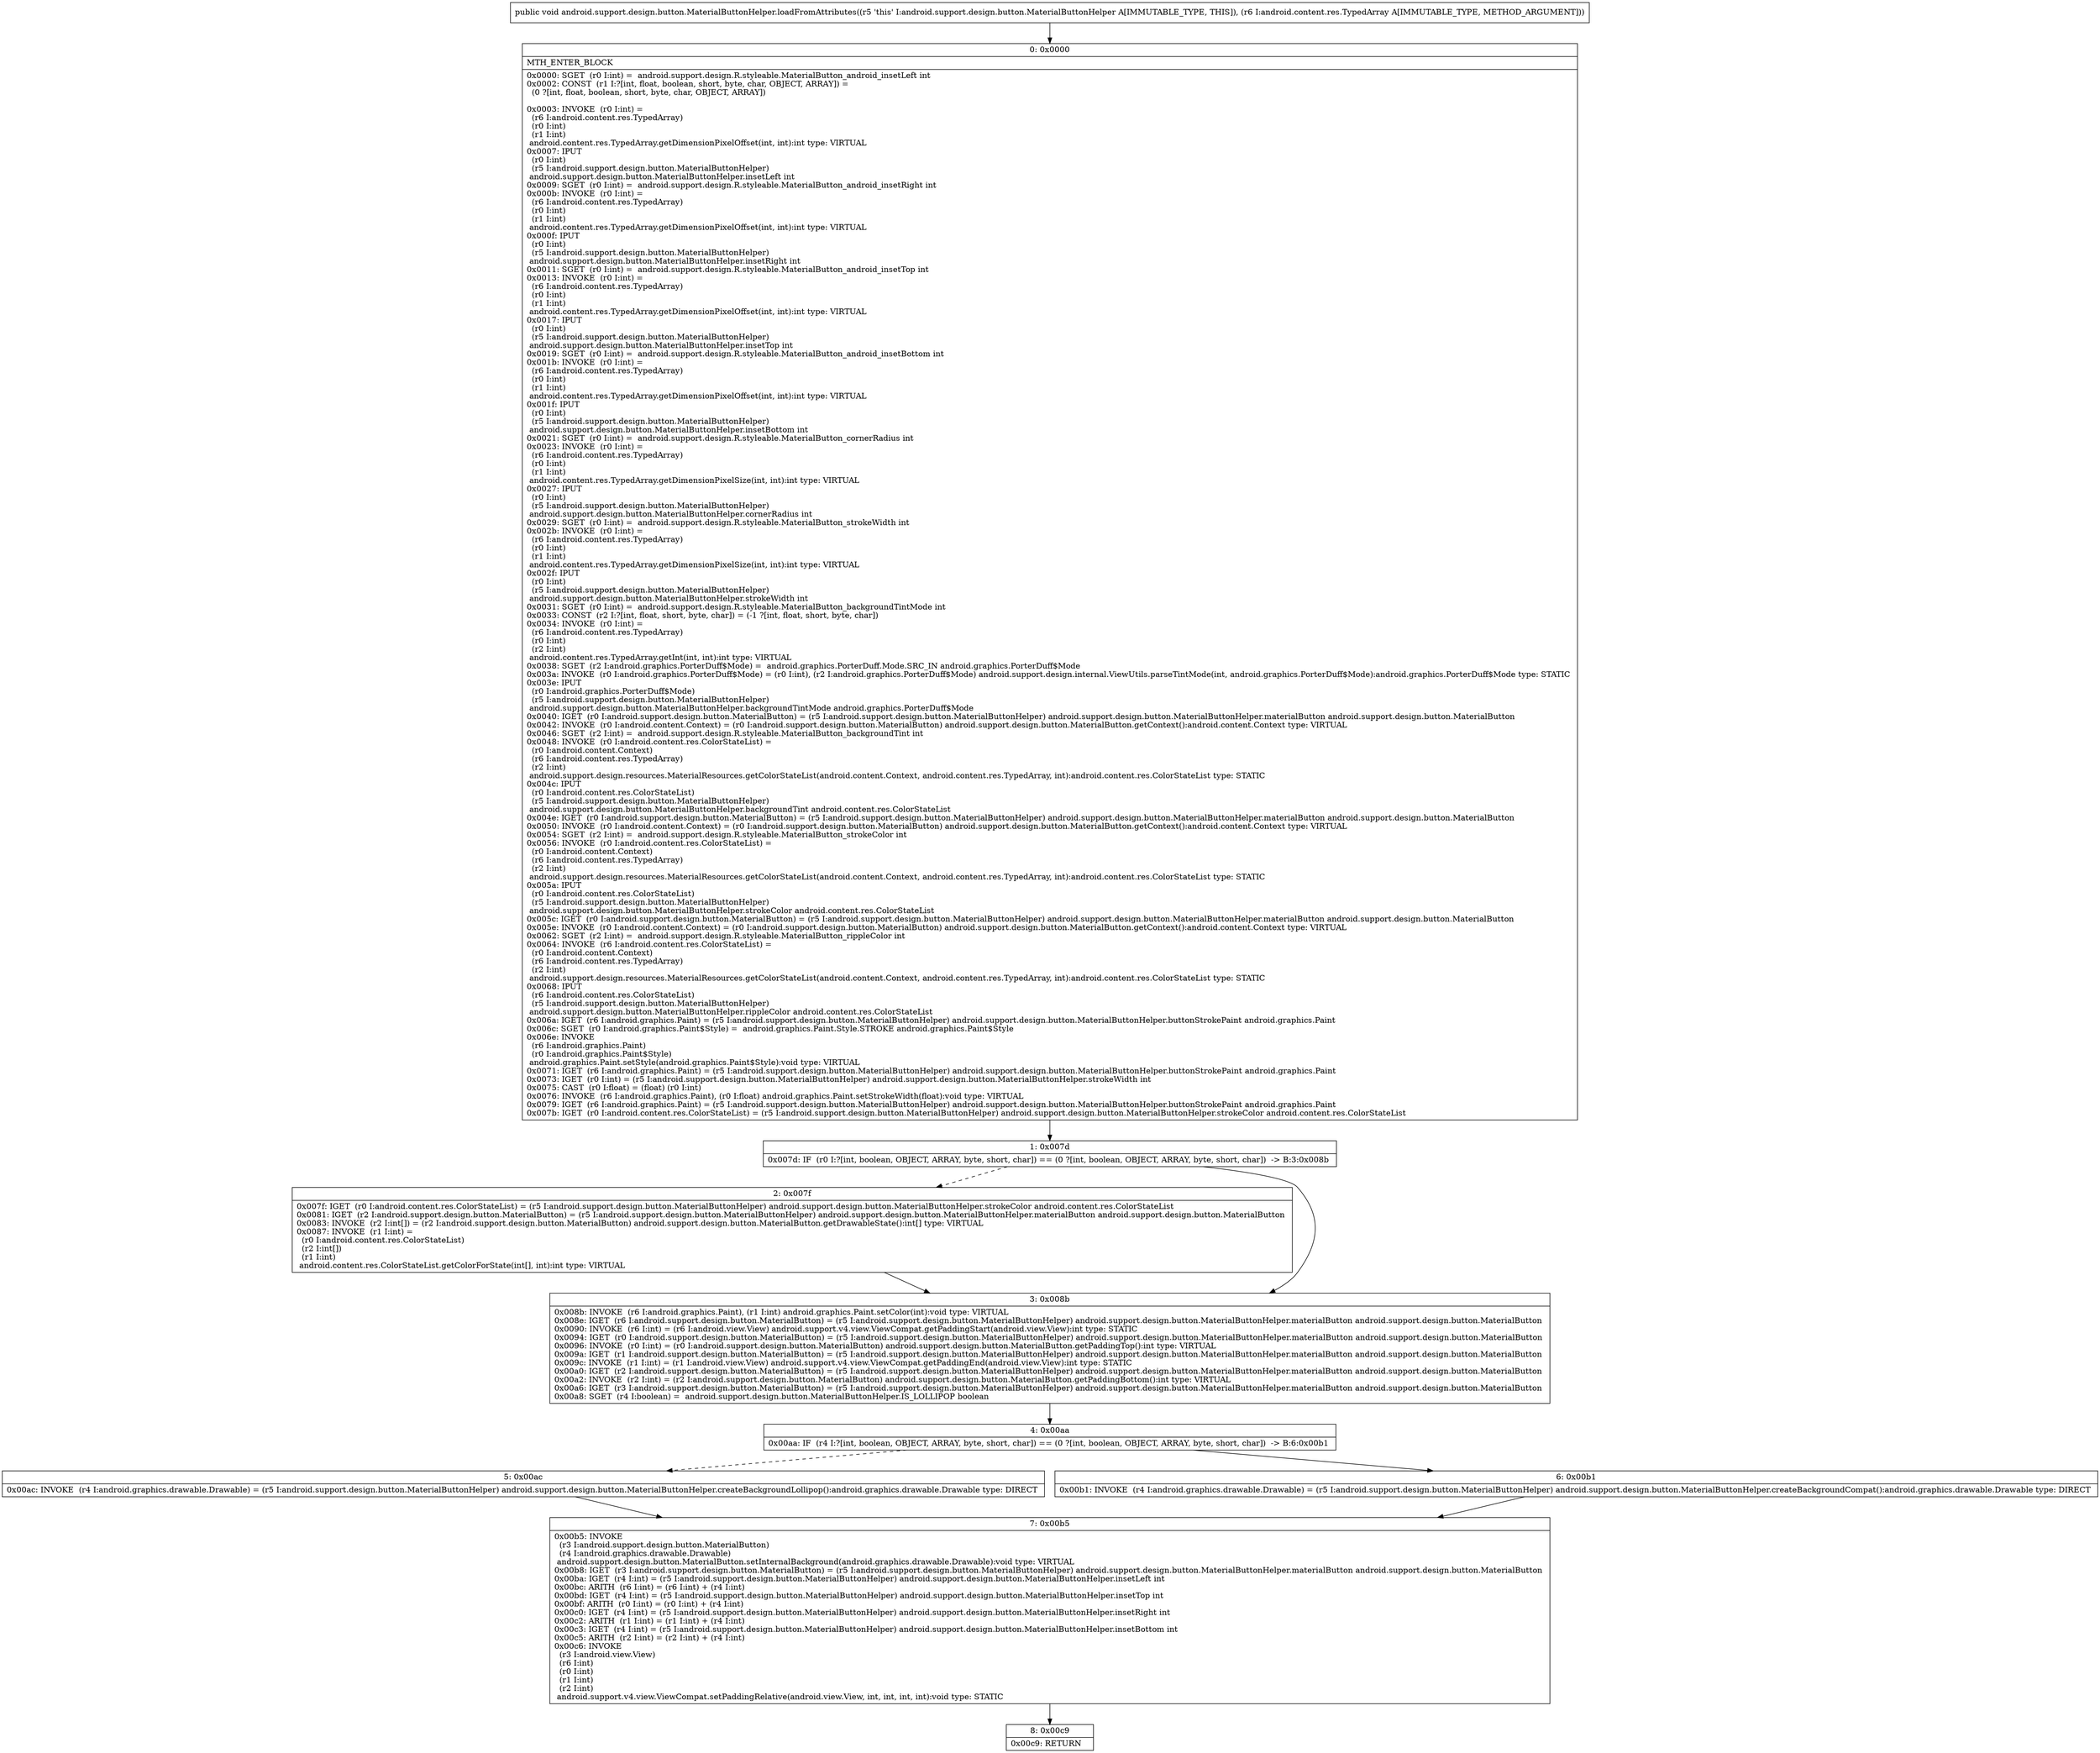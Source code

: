 digraph "CFG forandroid.support.design.button.MaterialButtonHelper.loadFromAttributes(Landroid\/content\/res\/TypedArray;)V" {
Node_0 [shape=record,label="{0\:\ 0x0000|MTH_ENTER_BLOCK\l|0x0000: SGET  (r0 I:int) =  android.support.design.R.styleable.MaterialButton_android_insetLeft int \l0x0002: CONST  (r1 I:?[int, float, boolean, short, byte, char, OBJECT, ARRAY]) = \l  (0 ?[int, float, boolean, short, byte, char, OBJECT, ARRAY])\l \l0x0003: INVOKE  (r0 I:int) = \l  (r6 I:android.content.res.TypedArray)\l  (r0 I:int)\l  (r1 I:int)\l android.content.res.TypedArray.getDimensionPixelOffset(int, int):int type: VIRTUAL \l0x0007: IPUT  \l  (r0 I:int)\l  (r5 I:android.support.design.button.MaterialButtonHelper)\l android.support.design.button.MaterialButtonHelper.insetLeft int \l0x0009: SGET  (r0 I:int) =  android.support.design.R.styleable.MaterialButton_android_insetRight int \l0x000b: INVOKE  (r0 I:int) = \l  (r6 I:android.content.res.TypedArray)\l  (r0 I:int)\l  (r1 I:int)\l android.content.res.TypedArray.getDimensionPixelOffset(int, int):int type: VIRTUAL \l0x000f: IPUT  \l  (r0 I:int)\l  (r5 I:android.support.design.button.MaterialButtonHelper)\l android.support.design.button.MaterialButtonHelper.insetRight int \l0x0011: SGET  (r0 I:int) =  android.support.design.R.styleable.MaterialButton_android_insetTop int \l0x0013: INVOKE  (r0 I:int) = \l  (r6 I:android.content.res.TypedArray)\l  (r0 I:int)\l  (r1 I:int)\l android.content.res.TypedArray.getDimensionPixelOffset(int, int):int type: VIRTUAL \l0x0017: IPUT  \l  (r0 I:int)\l  (r5 I:android.support.design.button.MaterialButtonHelper)\l android.support.design.button.MaterialButtonHelper.insetTop int \l0x0019: SGET  (r0 I:int) =  android.support.design.R.styleable.MaterialButton_android_insetBottom int \l0x001b: INVOKE  (r0 I:int) = \l  (r6 I:android.content.res.TypedArray)\l  (r0 I:int)\l  (r1 I:int)\l android.content.res.TypedArray.getDimensionPixelOffset(int, int):int type: VIRTUAL \l0x001f: IPUT  \l  (r0 I:int)\l  (r5 I:android.support.design.button.MaterialButtonHelper)\l android.support.design.button.MaterialButtonHelper.insetBottom int \l0x0021: SGET  (r0 I:int) =  android.support.design.R.styleable.MaterialButton_cornerRadius int \l0x0023: INVOKE  (r0 I:int) = \l  (r6 I:android.content.res.TypedArray)\l  (r0 I:int)\l  (r1 I:int)\l android.content.res.TypedArray.getDimensionPixelSize(int, int):int type: VIRTUAL \l0x0027: IPUT  \l  (r0 I:int)\l  (r5 I:android.support.design.button.MaterialButtonHelper)\l android.support.design.button.MaterialButtonHelper.cornerRadius int \l0x0029: SGET  (r0 I:int) =  android.support.design.R.styleable.MaterialButton_strokeWidth int \l0x002b: INVOKE  (r0 I:int) = \l  (r6 I:android.content.res.TypedArray)\l  (r0 I:int)\l  (r1 I:int)\l android.content.res.TypedArray.getDimensionPixelSize(int, int):int type: VIRTUAL \l0x002f: IPUT  \l  (r0 I:int)\l  (r5 I:android.support.design.button.MaterialButtonHelper)\l android.support.design.button.MaterialButtonHelper.strokeWidth int \l0x0031: SGET  (r0 I:int) =  android.support.design.R.styleable.MaterialButton_backgroundTintMode int \l0x0033: CONST  (r2 I:?[int, float, short, byte, char]) = (\-1 ?[int, float, short, byte, char]) \l0x0034: INVOKE  (r0 I:int) = \l  (r6 I:android.content.res.TypedArray)\l  (r0 I:int)\l  (r2 I:int)\l android.content.res.TypedArray.getInt(int, int):int type: VIRTUAL \l0x0038: SGET  (r2 I:android.graphics.PorterDuff$Mode) =  android.graphics.PorterDuff.Mode.SRC_IN android.graphics.PorterDuff$Mode \l0x003a: INVOKE  (r0 I:android.graphics.PorterDuff$Mode) = (r0 I:int), (r2 I:android.graphics.PorterDuff$Mode) android.support.design.internal.ViewUtils.parseTintMode(int, android.graphics.PorterDuff$Mode):android.graphics.PorterDuff$Mode type: STATIC \l0x003e: IPUT  \l  (r0 I:android.graphics.PorterDuff$Mode)\l  (r5 I:android.support.design.button.MaterialButtonHelper)\l android.support.design.button.MaterialButtonHelper.backgroundTintMode android.graphics.PorterDuff$Mode \l0x0040: IGET  (r0 I:android.support.design.button.MaterialButton) = (r5 I:android.support.design.button.MaterialButtonHelper) android.support.design.button.MaterialButtonHelper.materialButton android.support.design.button.MaterialButton \l0x0042: INVOKE  (r0 I:android.content.Context) = (r0 I:android.support.design.button.MaterialButton) android.support.design.button.MaterialButton.getContext():android.content.Context type: VIRTUAL \l0x0046: SGET  (r2 I:int) =  android.support.design.R.styleable.MaterialButton_backgroundTint int \l0x0048: INVOKE  (r0 I:android.content.res.ColorStateList) = \l  (r0 I:android.content.Context)\l  (r6 I:android.content.res.TypedArray)\l  (r2 I:int)\l android.support.design.resources.MaterialResources.getColorStateList(android.content.Context, android.content.res.TypedArray, int):android.content.res.ColorStateList type: STATIC \l0x004c: IPUT  \l  (r0 I:android.content.res.ColorStateList)\l  (r5 I:android.support.design.button.MaterialButtonHelper)\l android.support.design.button.MaterialButtonHelper.backgroundTint android.content.res.ColorStateList \l0x004e: IGET  (r0 I:android.support.design.button.MaterialButton) = (r5 I:android.support.design.button.MaterialButtonHelper) android.support.design.button.MaterialButtonHelper.materialButton android.support.design.button.MaterialButton \l0x0050: INVOKE  (r0 I:android.content.Context) = (r0 I:android.support.design.button.MaterialButton) android.support.design.button.MaterialButton.getContext():android.content.Context type: VIRTUAL \l0x0054: SGET  (r2 I:int) =  android.support.design.R.styleable.MaterialButton_strokeColor int \l0x0056: INVOKE  (r0 I:android.content.res.ColorStateList) = \l  (r0 I:android.content.Context)\l  (r6 I:android.content.res.TypedArray)\l  (r2 I:int)\l android.support.design.resources.MaterialResources.getColorStateList(android.content.Context, android.content.res.TypedArray, int):android.content.res.ColorStateList type: STATIC \l0x005a: IPUT  \l  (r0 I:android.content.res.ColorStateList)\l  (r5 I:android.support.design.button.MaterialButtonHelper)\l android.support.design.button.MaterialButtonHelper.strokeColor android.content.res.ColorStateList \l0x005c: IGET  (r0 I:android.support.design.button.MaterialButton) = (r5 I:android.support.design.button.MaterialButtonHelper) android.support.design.button.MaterialButtonHelper.materialButton android.support.design.button.MaterialButton \l0x005e: INVOKE  (r0 I:android.content.Context) = (r0 I:android.support.design.button.MaterialButton) android.support.design.button.MaterialButton.getContext():android.content.Context type: VIRTUAL \l0x0062: SGET  (r2 I:int) =  android.support.design.R.styleable.MaterialButton_rippleColor int \l0x0064: INVOKE  (r6 I:android.content.res.ColorStateList) = \l  (r0 I:android.content.Context)\l  (r6 I:android.content.res.TypedArray)\l  (r2 I:int)\l android.support.design.resources.MaterialResources.getColorStateList(android.content.Context, android.content.res.TypedArray, int):android.content.res.ColorStateList type: STATIC \l0x0068: IPUT  \l  (r6 I:android.content.res.ColorStateList)\l  (r5 I:android.support.design.button.MaterialButtonHelper)\l android.support.design.button.MaterialButtonHelper.rippleColor android.content.res.ColorStateList \l0x006a: IGET  (r6 I:android.graphics.Paint) = (r5 I:android.support.design.button.MaterialButtonHelper) android.support.design.button.MaterialButtonHelper.buttonStrokePaint android.graphics.Paint \l0x006c: SGET  (r0 I:android.graphics.Paint$Style) =  android.graphics.Paint.Style.STROKE android.graphics.Paint$Style \l0x006e: INVOKE  \l  (r6 I:android.graphics.Paint)\l  (r0 I:android.graphics.Paint$Style)\l android.graphics.Paint.setStyle(android.graphics.Paint$Style):void type: VIRTUAL \l0x0071: IGET  (r6 I:android.graphics.Paint) = (r5 I:android.support.design.button.MaterialButtonHelper) android.support.design.button.MaterialButtonHelper.buttonStrokePaint android.graphics.Paint \l0x0073: IGET  (r0 I:int) = (r5 I:android.support.design.button.MaterialButtonHelper) android.support.design.button.MaterialButtonHelper.strokeWidth int \l0x0075: CAST  (r0 I:float) = (float) (r0 I:int) \l0x0076: INVOKE  (r6 I:android.graphics.Paint), (r0 I:float) android.graphics.Paint.setStrokeWidth(float):void type: VIRTUAL \l0x0079: IGET  (r6 I:android.graphics.Paint) = (r5 I:android.support.design.button.MaterialButtonHelper) android.support.design.button.MaterialButtonHelper.buttonStrokePaint android.graphics.Paint \l0x007b: IGET  (r0 I:android.content.res.ColorStateList) = (r5 I:android.support.design.button.MaterialButtonHelper) android.support.design.button.MaterialButtonHelper.strokeColor android.content.res.ColorStateList \l}"];
Node_1 [shape=record,label="{1\:\ 0x007d|0x007d: IF  (r0 I:?[int, boolean, OBJECT, ARRAY, byte, short, char]) == (0 ?[int, boolean, OBJECT, ARRAY, byte, short, char])  \-\> B:3:0x008b \l}"];
Node_2 [shape=record,label="{2\:\ 0x007f|0x007f: IGET  (r0 I:android.content.res.ColorStateList) = (r5 I:android.support.design.button.MaterialButtonHelper) android.support.design.button.MaterialButtonHelper.strokeColor android.content.res.ColorStateList \l0x0081: IGET  (r2 I:android.support.design.button.MaterialButton) = (r5 I:android.support.design.button.MaterialButtonHelper) android.support.design.button.MaterialButtonHelper.materialButton android.support.design.button.MaterialButton \l0x0083: INVOKE  (r2 I:int[]) = (r2 I:android.support.design.button.MaterialButton) android.support.design.button.MaterialButton.getDrawableState():int[] type: VIRTUAL \l0x0087: INVOKE  (r1 I:int) = \l  (r0 I:android.content.res.ColorStateList)\l  (r2 I:int[])\l  (r1 I:int)\l android.content.res.ColorStateList.getColorForState(int[], int):int type: VIRTUAL \l}"];
Node_3 [shape=record,label="{3\:\ 0x008b|0x008b: INVOKE  (r6 I:android.graphics.Paint), (r1 I:int) android.graphics.Paint.setColor(int):void type: VIRTUAL \l0x008e: IGET  (r6 I:android.support.design.button.MaterialButton) = (r5 I:android.support.design.button.MaterialButtonHelper) android.support.design.button.MaterialButtonHelper.materialButton android.support.design.button.MaterialButton \l0x0090: INVOKE  (r6 I:int) = (r6 I:android.view.View) android.support.v4.view.ViewCompat.getPaddingStart(android.view.View):int type: STATIC \l0x0094: IGET  (r0 I:android.support.design.button.MaterialButton) = (r5 I:android.support.design.button.MaterialButtonHelper) android.support.design.button.MaterialButtonHelper.materialButton android.support.design.button.MaterialButton \l0x0096: INVOKE  (r0 I:int) = (r0 I:android.support.design.button.MaterialButton) android.support.design.button.MaterialButton.getPaddingTop():int type: VIRTUAL \l0x009a: IGET  (r1 I:android.support.design.button.MaterialButton) = (r5 I:android.support.design.button.MaterialButtonHelper) android.support.design.button.MaterialButtonHelper.materialButton android.support.design.button.MaterialButton \l0x009c: INVOKE  (r1 I:int) = (r1 I:android.view.View) android.support.v4.view.ViewCompat.getPaddingEnd(android.view.View):int type: STATIC \l0x00a0: IGET  (r2 I:android.support.design.button.MaterialButton) = (r5 I:android.support.design.button.MaterialButtonHelper) android.support.design.button.MaterialButtonHelper.materialButton android.support.design.button.MaterialButton \l0x00a2: INVOKE  (r2 I:int) = (r2 I:android.support.design.button.MaterialButton) android.support.design.button.MaterialButton.getPaddingBottom():int type: VIRTUAL \l0x00a6: IGET  (r3 I:android.support.design.button.MaterialButton) = (r5 I:android.support.design.button.MaterialButtonHelper) android.support.design.button.MaterialButtonHelper.materialButton android.support.design.button.MaterialButton \l0x00a8: SGET  (r4 I:boolean) =  android.support.design.button.MaterialButtonHelper.IS_LOLLIPOP boolean \l}"];
Node_4 [shape=record,label="{4\:\ 0x00aa|0x00aa: IF  (r4 I:?[int, boolean, OBJECT, ARRAY, byte, short, char]) == (0 ?[int, boolean, OBJECT, ARRAY, byte, short, char])  \-\> B:6:0x00b1 \l}"];
Node_5 [shape=record,label="{5\:\ 0x00ac|0x00ac: INVOKE  (r4 I:android.graphics.drawable.Drawable) = (r5 I:android.support.design.button.MaterialButtonHelper) android.support.design.button.MaterialButtonHelper.createBackgroundLollipop():android.graphics.drawable.Drawable type: DIRECT \l}"];
Node_6 [shape=record,label="{6\:\ 0x00b1|0x00b1: INVOKE  (r4 I:android.graphics.drawable.Drawable) = (r5 I:android.support.design.button.MaterialButtonHelper) android.support.design.button.MaterialButtonHelper.createBackgroundCompat():android.graphics.drawable.Drawable type: DIRECT \l}"];
Node_7 [shape=record,label="{7\:\ 0x00b5|0x00b5: INVOKE  \l  (r3 I:android.support.design.button.MaterialButton)\l  (r4 I:android.graphics.drawable.Drawable)\l android.support.design.button.MaterialButton.setInternalBackground(android.graphics.drawable.Drawable):void type: VIRTUAL \l0x00b8: IGET  (r3 I:android.support.design.button.MaterialButton) = (r5 I:android.support.design.button.MaterialButtonHelper) android.support.design.button.MaterialButtonHelper.materialButton android.support.design.button.MaterialButton \l0x00ba: IGET  (r4 I:int) = (r5 I:android.support.design.button.MaterialButtonHelper) android.support.design.button.MaterialButtonHelper.insetLeft int \l0x00bc: ARITH  (r6 I:int) = (r6 I:int) + (r4 I:int) \l0x00bd: IGET  (r4 I:int) = (r5 I:android.support.design.button.MaterialButtonHelper) android.support.design.button.MaterialButtonHelper.insetTop int \l0x00bf: ARITH  (r0 I:int) = (r0 I:int) + (r4 I:int) \l0x00c0: IGET  (r4 I:int) = (r5 I:android.support.design.button.MaterialButtonHelper) android.support.design.button.MaterialButtonHelper.insetRight int \l0x00c2: ARITH  (r1 I:int) = (r1 I:int) + (r4 I:int) \l0x00c3: IGET  (r4 I:int) = (r5 I:android.support.design.button.MaterialButtonHelper) android.support.design.button.MaterialButtonHelper.insetBottom int \l0x00c5: ARITH  (r2 I:int) = (r2 I:int) + (r4 I:int) \l0x00c6: INVOKE  \l  (r3 I:android.view.View)\l  (r6 I:int)\l  (r0 I:int)\l  (r1 I:int)\l  (r2 I:int)\l android.support.v4.view.ViewCompat.setPaddingRelative(android.view.View, int, int, int, int):void type: STATIC \l}"];
Node_8 [shape=record,label="{8\:\ 0x00c9|0x00c9: RETURN   \l}"];
MethodNode[shape=record,label="{public void android.support.design.button.MaterialButtonHelper.loadFromAttributes((r5 'this' I:android.support.design.button.MaterialButtonHelper A[IMMUTABLE_TYPE, THIS]), (r6 I:android.content.res.TypedArray A[IMMUTABLE_TYPE, METHOD_ARGUMENT])) }"];
MethodNode -> Node_0;
Node_0 -> Node_1;
Node_1 -> Node_2[style=dashed];
Node_1 -> Node_3;
Node_2 -> Node_3;
Node_3 -> Node_4;
Node_4 -> Node_5[style=dashed];
Node_4 -> Node_6;
Node_5 -> Node_7;
Node_6 -> Node_7;
Node_7 -> Node_8;
}

